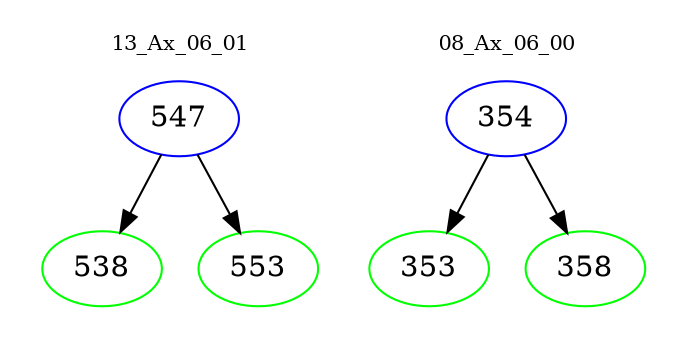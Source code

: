 digraph{
subgraph cluster_0 {
color = white
label = "13_Ax_06_01";
fontsize=10;
T0_547 [label="547", color="blue"]
T0_547 -> T0_538 [color="black"]
T0_538 [label="538", color="green"]
T0_547 -> T0_553 [color="black"]
T0_553 [label="553", color="green"]
}
subgraph cluster_1 {
color = white
label = "08_Ax_06_00";
fontsize=10;
T1_354 [label="354", color="blue"]
T1_354 -> T1_353 [color="black"]
T1_353 [label="353", color="green"]
T1_354 -> T1_358 [color="black"]
T1_358 [label="358", color="green"]
}
}
